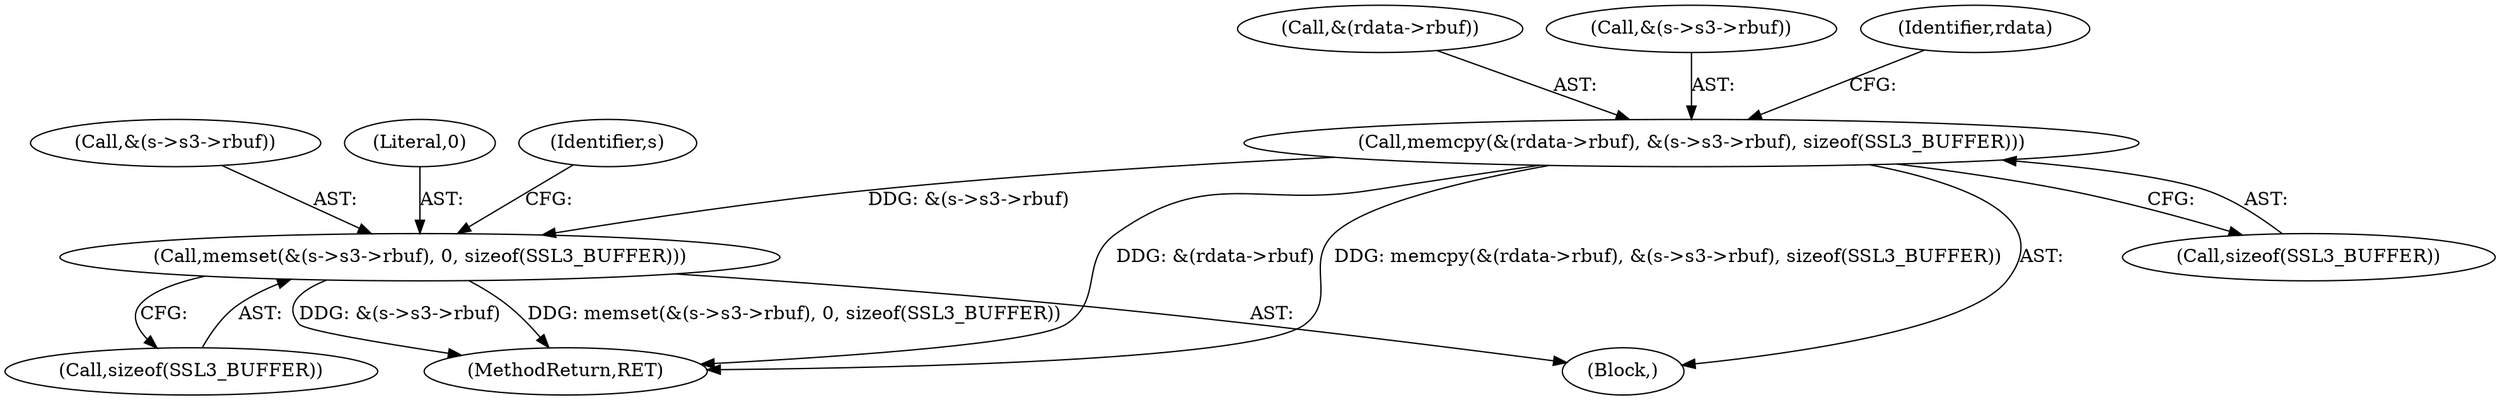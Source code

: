 digraph "0_openssl_103b171d8fc282ef435f8de9afbf7782e312961f@API" {
"1000239" [label="(Call,memset(&(s->s3->rbuf), 0, sizeof(SSL3_BUFFER)))"];
"1000169" [label="(Call,memcpy(&(rdata->rbuf), &(s->s3->rbuf), sizeof(SSL3_BUFFER)))"];
"1000180" [label="(Call,sizeof(SSL3_BUFFER))"];
"1000240" [label="(Call,&(s->s3->rbuf))"];
"1000170" [label="(Call,&(rdata->rbuf))"];
"1000107" [label="(Block,)"];
"1000174" [label="(Call,&(s->s3->rbuf))"];
"1000293" [label="(MethodReturn,RET)"];
"1000247" [label="(Call,sizeof(SSL3_BUFFER))"];
"1000246" [label="(Literal,0)"];
"1000185" [label="(Identifier,rdata)"];
"1000239" [label="(Call,memset(&(s->s3->rbuf), 0, sizeof(SSL3_BUFFER)))"];
"1000169" [label="(Call,memcpy(&(rdata->rbuf), &(s->s3->rbuf), sizeof(SSL3_BUFFER)))"];
"1000253" [label="(Identifier,s)"];
"1000239" -> "1000107"  [label="AST: "];
"1000239" -> "1000247"  [label="CFG: "];
"1000240" -> "1000239"  [label="AST: "];
"1000246" -> "1000239"  [label="AST: "];
"1000247" -> "1000239"  [label="AST: "];
"1000253" -> "1000239"  [label="CFG: "];
"1000239" -> "1000293"  [label="DDG: memset(&(s->s3->rbuf), 0, sizeof(SSL3_BUFFER))"];
"1000239" -> "1000293"  [label="DDG: &(s->s3->rbuf)"];
"1000169" -> "1000239"  [label="DDG: &(s->s3->rbuf)"];
"1000169" -> "1000107"  [label="AST: "];
"1000169" -> "1000180"  [label="CFG: "];
"1000170" -> "1000169"  [label="AST: "];
"1000174" -> "1000169"  [label="AST: "];
"1000180" -> "1000169"  [label="AST: "];
"1000185" -> "1000169"  [label="CFG: "];
"1000169" -> "1000293"  [label="DDG: memcpy(&(rdata->rbuf), &(s->s3->rbuf), sizeof(SSL3_BUFFER))"];
"1000169" -> "1000293"  [label="DDG: &(rdata->rbuf)"];
}
